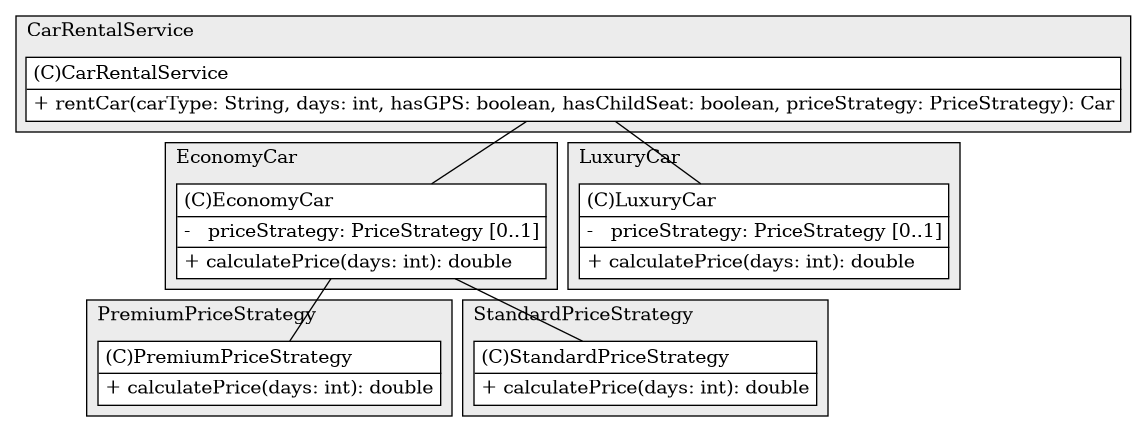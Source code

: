 @startuml

/' diagram meta data start
config=StructureConfiguration;
{
  "projectClassification": {
    "searchMode": "OpenProject", // OpenProject, AllProjects
    "includedProjects": "",
    "pathEndKeywords": "*.impl",
    "isClientPath": "",
    "isClientName": "",
    "isTestPath": "",
    "isTestName": "",
    "isMappingPath": "",
    "isMappingName": "",
    "isDataAccessPath": "",
    "isDataAccessName": "",
    "isDataStructurePath": "",
    "isDataStructureName": "",
    "isInterfaceStructuresPath": "",
    "isInterfaceStructuresName": "",
    "isEntryPointPath": "",
    "isEntryPointName": "",
    "treatFinalFieldsAsMandatory": false
  },
  "graphRestriction": {
    "classPackageExcludeFilter": "",
    "classPackageIncludeFilter": "",
    "classNameExcludeFilter": "",
    "classNameIncludeFilter": "",
    "methodNameExcludeFilter": "",
    "methodNameIncludeFilter": "",
    "removeByInheritance": "", // inheritance/annotation based filtering is done in a second step
    "removeByAnnotation": "",
    "removeByClassPackage": "", // cleanup the graph after inheritance/annotation based filtering is done
    "removeByClassName": "",
    "cutMappings": false,
    "cutEnum": true,
    "cutTests": true,
    "cutClient": true,
    "cutDataAccess": false,
    "cutInterfaceStructures": false,
    "cutDataStructures": false,
    "cutGetterAndSetter": true,
    "cutConstructors": true
  },
  "graphTraversal": {
    "forwardDepth": 6,
    "backwardDepth": 6,
    "classPackageExcludeFilter": "",
    "classPackageIncludeFilter": "",
    "classNameExcludeFilter": "",
    "classNameIncludeFilter": "",
    "methodNameExcludeFilter": "",
    "methodNameIncludeFilter": "",
    "hideMappings": false,
    "hideDataStructures": false,
    "hidePrivateMethods": true,
    "hideInterfaceCalls": true, // indirection: implementation -> interface (is hidden) -> implementation
    "onlyShowApplicationEntryPoints": false, // root node is included
    "useMethodCallsForStructureDiagram": "ForwardOnly" // ForwardOnly, BothDirections, No
  },
  "details": {
    "aggregation": "GroupByClass", // ByClass, GroupByClass, None
    "showClassGenericTypes": true,
    "showMethods": true,
    "showMethodParameterNames": true,
    "showMethodParameterTypes": true,
    "showMethodReturnType": true,
    "showPackageLevels": 2,
    "showDetailedClassStructure": true
  },
  "rootClass": "CarRentalService",
  "extensionCallbackMethod": "" // qualified.class.name#methodName - signature: public static String method(String)
}
diagram meta data end '/



digraph g {
    rankdir="TB"
    splines=polyline
    

'nodes 
subgraph cluster_1217114922 { 
   	label=EconomyCar
	labeljust=l
	fillcolor="#ececec"
	style=filled
   
   EconomyCar1217114922[
	label=<<TABLE BORDER="1" CELLBORDER="0" CELLPADDING="4" CELLSPACING="0">
<TR><TD ALIGN="LEFT" >(C)EconomyCar</TD></TR>
<HR/>
<TR><TD ALIGN="LEFT" >-   priceStrategy: PriceStrategy [0..1]</TD></TR>
<HR/>
<TR><TD ALIGN="LEFT" >+ calculatePrice(days: int): double</TD></TR>
</TABLE>>
	style=filled
	margin=0
	shape=plaintext
	fillcolor="#FFFFFF"
];
} 

subgraph cluster_1625825891 { 
   	label=CarRentalService
	labeljust=l
	fillcolor="#ececec"
	style=filled
   
   CarRentalService1625825891[
	label=<<TABLE BORDER="1" CELLBORDER="0" CELLPADDING="4" CELLSPACING="0">
<TR><TD ALIGN="LEFT" >(C)CarRentalService</TD></TR>
<HR/>
<TR><TD ALIGN="LEFT" >+ rentCar(carType: String, days: int, hasGPS: boolean, hasChildSeat: boolean, priceStrategy: PriceStrategy): Car</TD></TR>
</TABLE>>
	style=filled
	margin=0
	shape=plaintext
	fillcolor="#FFFFFF"
];
} 

subgraph cluster_227162853 { 
   	label=PremiumPriceStrategy
	labeljust=l
	fillcolor="#ececec"
	style=filled
   
   PremiumPriceStrategy227162853[
	label=<<TABLE BORDER="1" CELLBORDER="0" CELLPADDING="4" CELLSPACING="0">
<TR><TD ALIGN="LEFT" >(C)PremiumPriceStrategy</TD></TR>
<HR/>
<TR><TD ALIGN="LEFT" >+ calculatePrice(days: int): double</TD></TR>
</TABLE>>
	style=filled
	margin=0
	shape=plaintext
	fillcolor="#FFFFFF"
];
} 

subgraph cluster_365845503 { 
   	label=StandardPriceStrategy
	labeljust=l
	fillcolor="#ececec"
	style=filled
   
   StandardPriceStrategy365845503[
	label=<<TABLE BORDER="1" CELLBORDER="0" CELLPADDING="4" CELLSPACING="0">
<TR><TD ALIGN="LEFT" >(C)StandardPriceStrategy</TD></TR>
<HR/>
<TR><TD ALIGN="LEFT" >+ calculatePrice(days: int): double</TD></TR>
</TABLE>>
	style=filled
	margin=0
	shape=plaintext
	fillcolor="#FFFFFF"
];
} 

subgraph cluster_407616871 { 
   	label=LuxuryCar
	labeljust=l
	fillcolor="#ececec"
	style=filled
   
   LuxuryCar407616871[
	label=<<TABLE BORDER="1" CELLBORDER="0" CELLPADDING="4" CELLSPACING="0">
<TR><TD ALIGN="LEFT" >(C)LuxuryCar</TD></TR>
<HR/>
<TR><TD ALIGN="LEFT" >-   priceStrategy: PriceStrategy [0..1]</TD></TR>
<HR/>
<TR><TD ALIGN="LEFT" >+ calculatePrice(days: int): double</TD></TR>
</TABLE>>
	style=filled
	margin=0
	shape=plaintext
	fillcolor="#FFFFFF"
];
} 

'edges    
CarRentalService1625825891 -> EconomyCar1217114922[arrowhead=none];
CarRentalService1625825891 -> LuxuryCar407616871[arrowhead=none];
EconomyCar1217114922 -> PremiumPriceStrategy227162853[arrowhead=none];
EconomyCar1217114922 -> StandardPriceStrategy365845503[arrowhead=none];
    
}
@enduml